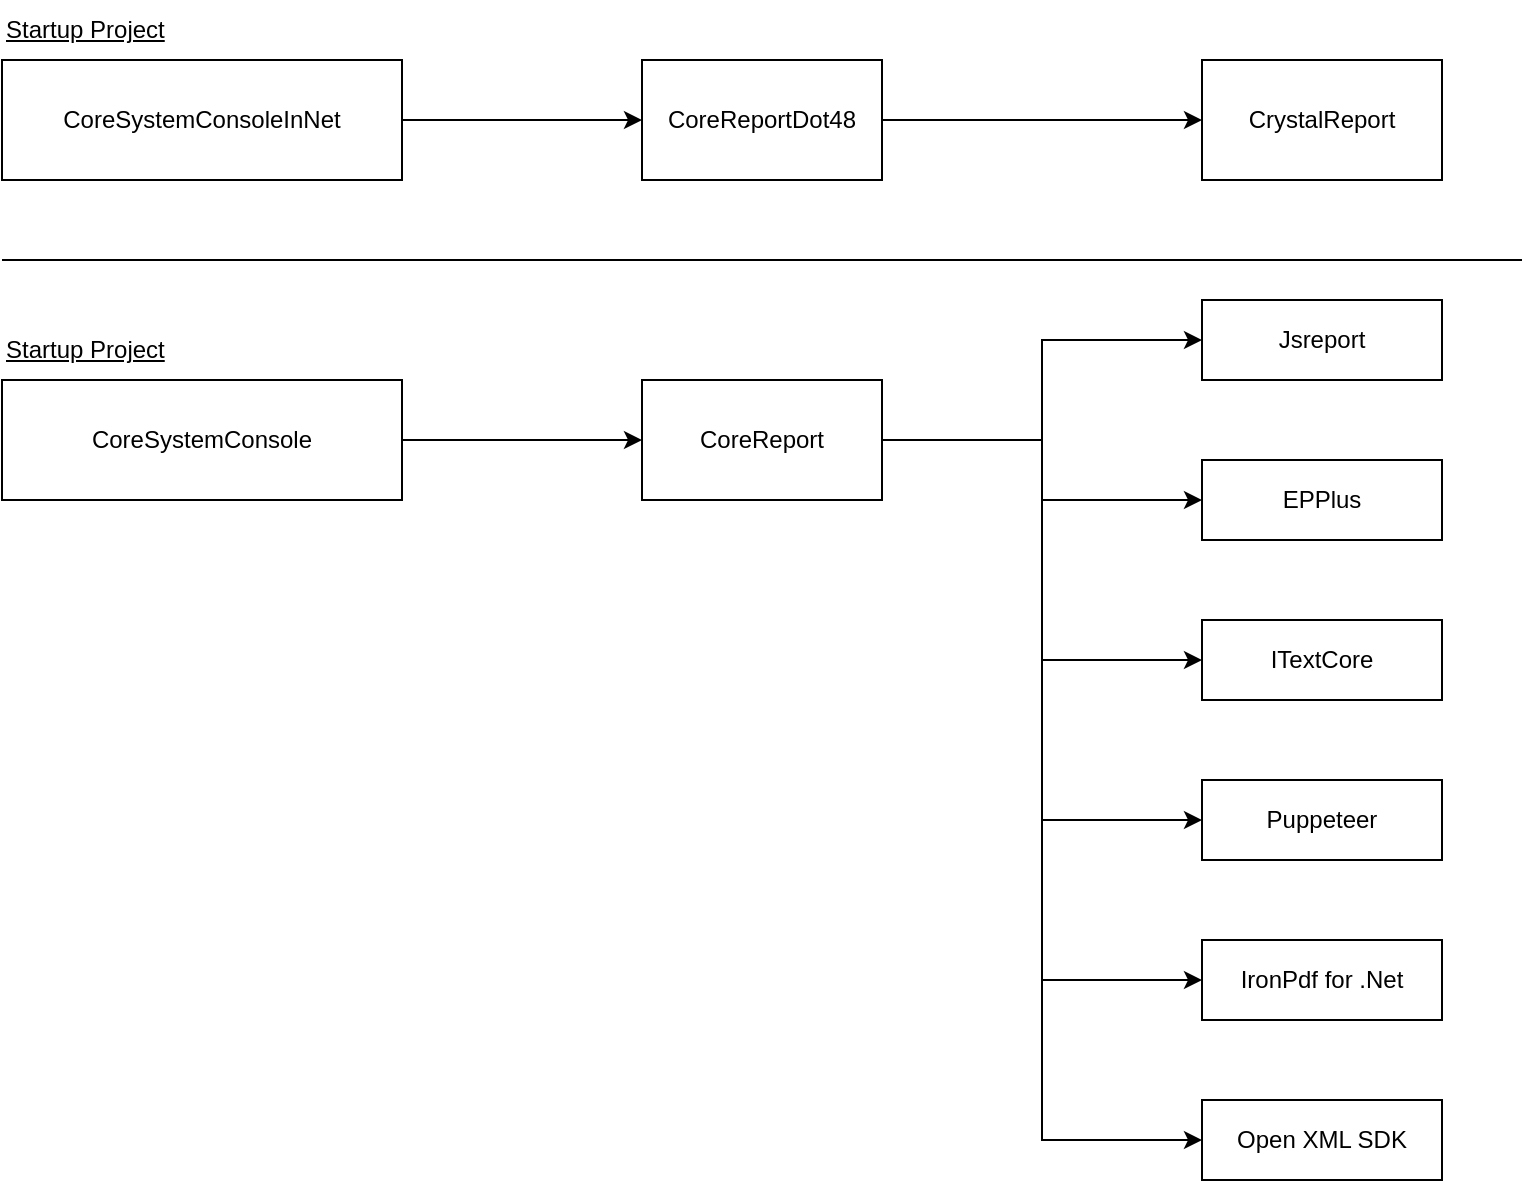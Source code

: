 <mxfile version="20.3.0" type="device"><diagram id="zSI9cgDzu5koDzN1rehL" name="Page-1"><mxGraphModel dx="1422" dy="857" grid="1" gridSize="10" guides="1" tooltips="1" connect="1" arrows="1" fold="1" page="1" pageScale="1" pageWidth="827" pageHeight="1169" math="0" shadow="0"><root><mxCell id="0"/><mxCell id="1" parent="0"/><mxCell id="OTafPj-706TT51WL_TDQ-22" style="edgeStyle=orthogonalEdgeStyle;rounded=0;orthogonalLoop=1;jettySize=auto;html=1;" edge="1" parent="1" source="OTafPj-706TT51WL_TDQ-2" target="OTafPj-706TT51WL_TDQ-4"><mxGeometry relative="1" as="geometry"/></mxCell><mxCell id="OTafPj-706TT51WL_TDQ-2" value="CoreReportDot48" style="rounded=0;whiteSpace=wrap;html=1;" vertex="1" parent="1"><mxGeometry x="360" y="40" width="120" height="60" as="geometry"/></mxCell><mxCell id="OTafPj-706TT51WL_TDQ-21" style="edgeStyle=orthogonalEdgeStyle;rounded=0;orthogonalLoop=1;jettySize=auto;html=1;" edge="1" parent="1" source="OTafPj-706TT51WL_TDQ-3" target="OTafPj-706TT51WL_TDQ-2"><mxGeometry relative="1" as="geometry"/></mxCell><mxCell id="OTafPj-706TT51WL_TDQ-3" value="CoreSystemConsoleInNet" style="rounded=0;whiteSpace=wrap;html=1;" vertex="1" parent="1"><mxGeometry x="40" y="40" width="200" height="60" as="geometry"/></mxCell><mxCell id="OTafPj-706TT51WL_TDQ-4" value="CrystalReport" style="rounded=0;whiteSpace=wrap;html=1;" vertex="1" parent="1"><mxGeometry x="640" y="40" width="120" height="60" as="geometry"/></mxCell><mxCell id="OTafPj-706TT51WL_TDQ-14" style="edgeStyle=orthogonalEdgeStyle;rounded=0;orthogonalLoop=1;jettySize=auto;html=1;" edge="1" parent="1" source="OTafPj-706TT51WL_TDQ-5" target="OTafPj-706TT51WL_TDQ-6"><mxGeometry relative="1" as="geometry"/></mxCell><mxCell id="OTafPj-706TT51WL_TDQ-5" value="CoreSystemConsole" style="rounded=0;whiteSpace=wrap;html=1;" vertex="1" parent="1"><mxGeometry x="40" y="200" width="200" height="60" as="geometry"/></mxCell><mxCell id="OTafPj-706TT51WL_TDQ-15" style="edgeStyle=orthogonalEdgeStyle;rounded=0;orthogonalLoop=1;jettySize=auto;html=1;" edge="1" parent="1" source="OTafPj-706TT51WL_TDQ-6" target="OTafPj-706TT51WL_TDQ-7"><mxGeometry relative="1" as="geometry"/></mxCell><mxCell id="OTafPj-706TT51WL_TDQ-16" style="edgeStyle=orthogonalEdgeStyle;rounded=0;orthogonalLoop=1;jettySize=auto;html=1;entryX=0;entryY=0.5;entryDx=0;entryDy=0;" edge="1" parent="1" source="OTafPj-706TT51WL_TDQ-6" target="OTafPj-706TT51WL_TDQ-8"><mxGeometry relative="1" as="geometry"/></mxCell><mxCell id="OTafPj-706TT51WL_TDQ-17" style="edgeStyle=orthogonalEdgeStyle;rounded=0;orthogonalLoop=1;jettySize=auto;html=1;entryX=0;entryY=0.5;entryDx=0;entryDy=0;" edge="1" parent="1" source="OTafPj-706TT51WL_TDQ-6" target="OTafPj-706TT51WL_TDQ-9"><mxGeometry relative="1" as="geometry"/></mxCell><mxCell id="OTafPj-706TT51WL_TDQ-18" style="edgeStyle=orthogonalEdgeStyle;rounded=0;orthogonalLoop=1;jettySize=auto;html=1;entryX=0;entryY=0.5;entryDx=0;entryDy=0;" edge="1" parent="1" source="OTafPj-706TT51WL_TDQ-6" target="OTafPj-706TT51WL_TDQ-10"><mxGeometry relative="1" as="geometry"/></mxCell><mxCell id="OTafPj-706TT51WL_TDQ-19" style="edgeStyle=orthogonalEdgeStyle;rounded=0;orthogonalLoop=1;jettySize=auto;html=1;entryX=0;entryY=0.5;entryDx=0;entryDy=0;" edge="1" parent="1" source="OTafPj-706TT51WL_TDQ-6" target="OTafPj-706TT51WL_TDQ-11"><mxGeometry relative="1" as="geometry"/></mxCell><mxCell id="OTafPj-706TT51WL_TDQ-20" style="edgeStyle=orthogonalEdgeStyle;rounded=0;orthogonalLoop=1;jettySize=auto;html=1;entryX=0;entryY=0.5;entryDx=0;entryDy=0;" edge="1" parent="1" source="OTafPj-706TT51WL_TDQ-6" target="OTafPj-706TT51WL_TDQ-12"><mxGeometry relative="1" as="geometry"/></mxCell><mxCell id="OTafPj-706TT51WL_TDQ-6" value="CoreReport" style="rounded=0;whiteSpace=wrap;html=1;" vertex="1" parent="1"><mxGeometry x="360" y="200" width="120" height="60" as="geometry"/></mxCell><mxCell id="OTafPj-706TT51WL_TDQ-7" value="Jsreport" style="rounded=0;whiteSpace=wrap;html=1;" vertex="1" parent="1"><mxGeometry x="640" y="160" width="120" height="40" as="geometry"/></mxCell><mxCell id="OTafPj-706TT51WL_TDQ-8" value="EPPlus" style="rounded=0;whiteSpace=wrap;html=1;" vertex="1" parent="1"><mxGeometry x="640" y="240" width="120" height="40" as="geometry"/></mxCell><mxCell id="OTafPj-706TT51WL_TDQ-9" value="ITextCore" style="rounded=0;whiteSpace=wrap;html=1;" vertex="1" parent="1"><mxGeometry x="640" y="320" width="120" height="40" as="geometry"/></mxCell><mxCell id="OTafPj-706TT51WL_TDQ-10" value="Puppeteer" style="rounded=0;whiteSpace=wrap;html=1;" vertex="1" parent="1"><mxGeometry x="640" y="400" width="120" height="40" as="geometry"/></mxCell><mxCell id="OTafPj-706TT51WL_TDQ-11" value="IronPdf for .Net" style="rounded=0;whiteSpace=wrap;html=1;" vertex="1" parent="1"><mxGeometry x="640" y="480" width="120" height="40" as="geometry"/></mxCell><mxCell id="OTafPj-706TT51WL_TDQ-12" value="Open XML SDK" style="rounded=0;whiteSpace=wrap;html=1;" vertex="1" parent="1"><mxGeometry x="640" y="560" width="120" height="40" as="geometry"/></mxCell><mxCell id="OTafPj-706TT51WL_TDQ-13" value="" style="endArrow=none;html=1;rounded=0;" edge="1" parent="1"><mxGeometry width="50" height="50" relative="1" as="geometry"><mxPoint x="40" y="140" as="sourcePoint"/><mxPoint x="800" y="140" as="targetPoint"/></mxGeometry></mxCell><mxCell id="OTafPj-706TT51WL_TDQ-23" value="Startup Project" style="text;html=1;strokeColor=none;fillColor=none;align=left;verticalAlign=middle;whiteSpace=wrap;rounded=0;fontStyle=4" vertex="1" parent="1"><mxGeometry x="40" y="170" width="120" height="30" as="geometry"/></mxCell><mxCell id="OTafPj-706TT51WL_TDQ-24" value="Startup Project" style="text;html=1;strokeColor=none;fillColor=none;align=left;verticalAlign=middle;whiteSpace=wrap;rounded=0;fontStyle=4" vertex="1" parent="1"><mxGeometry x="40" y="10" width="120" height="30" as="geometry"/></mxCell></root></mxGraphModel></diagram></mxfile>